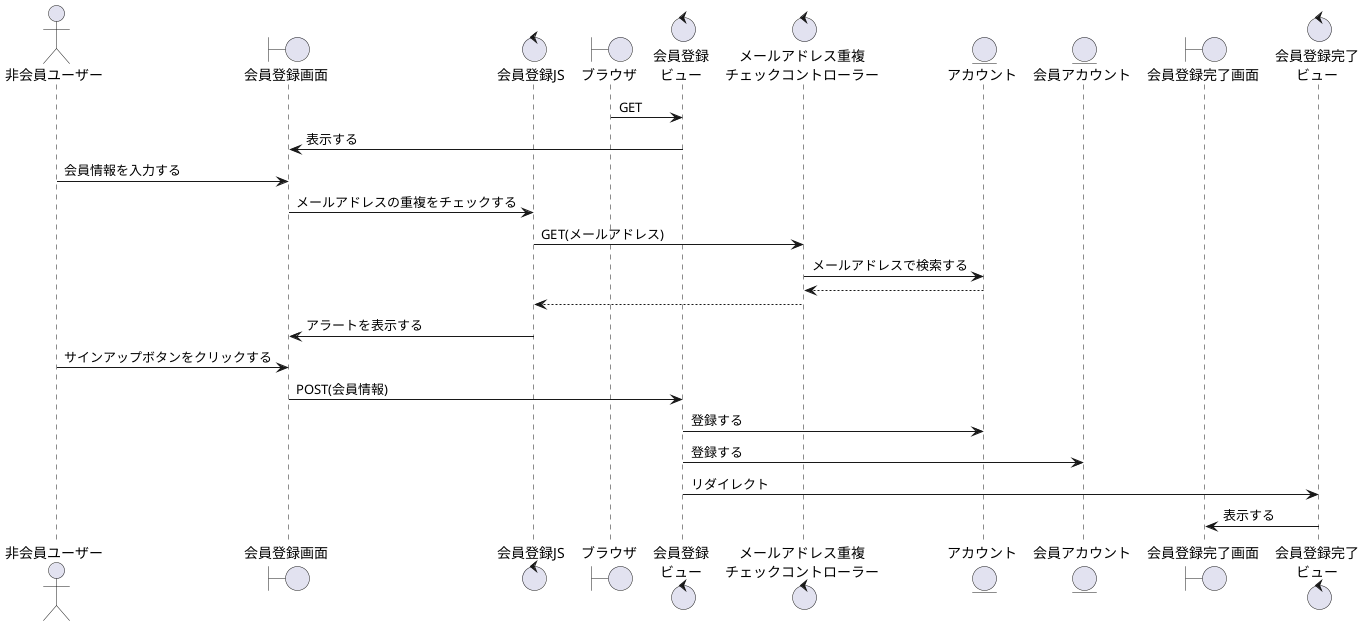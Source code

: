 @startuml signup
actor "非会員ユーザー" as act
boundary "会員登録画面" as ktb
control "会員登録JS" as ktj
boundary "ブラウザ" as brz
control "会員登録\nビュー" as ktc
control "メールアドレス重複\nチェックコントローラー" as mcc
entity "アカウント" as account
entity "会員アカウント" as kaccount
boundary "会員登録完了画面" as kkb
control "会員登録完了\nビュー" as kkc

brz -> ktc: GET
ktb <- ktc: 表示する
act -> ktb:会員情報を入力する
ktb -> ktj: メールアドレスの重複をチェックする
ktj -> mcc: GET(メールアドレス)
mcc -> account: メールアドレスで検索する
mcc <-- account
ktj <-- mcc
ktb <- ktj: アラートを表示する
act -> ktb: サインアップボタンをクリックする
ktb -> ktc: POST(会員情報)
ktc -> account: 登録する
ktc -> kaccount: 登録する
ktc -> kkc: リダイレクト
kkb <- kkc: 表示する
@enduml
